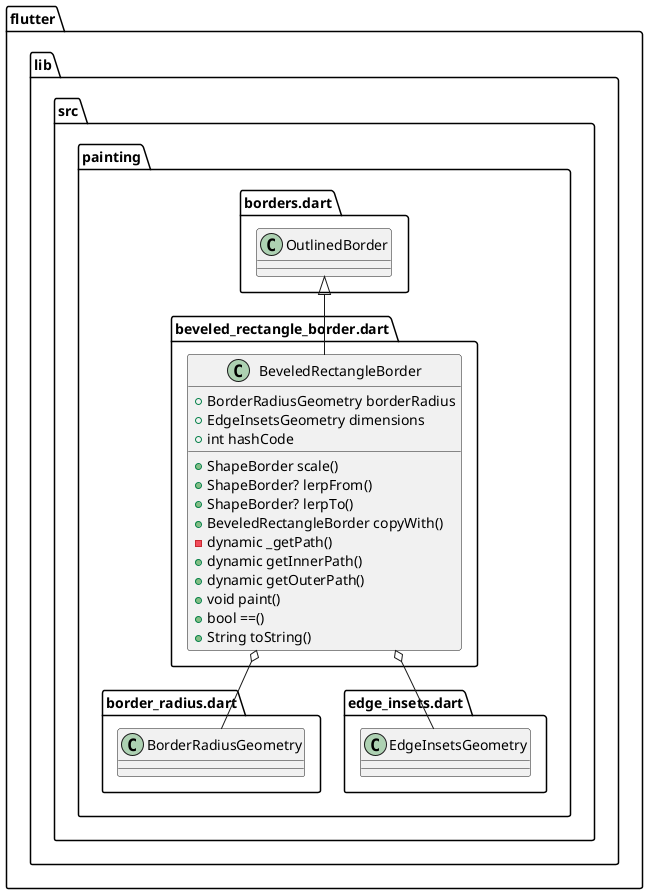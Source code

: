 @startuml
set namespaceSeparator ::

class "flutter::lib::src::painting::beveled_rectangle_border.dart::BeveledRectangleBorder" {
  +BorderRadiusGeometry borderRadius
  +EdgeInsetsGeometry dimensions
  +int hashCode
  +ShapeBorder scale()
  +ShapeBorder? lerpFrom()
  +ShapeBorder? lerpTo()
  +BeveledRectangleBorder copyWith()
  -dynamic _getPath()
  +dynamic getInnerPath()
  +dynamic getOuterPath()
  +void paint()
  +bool ==()
  +String toString()
}

"flutter::lib::src::painting::beveled_rectangle_border.dart::BeveledRectangleBorder" o-- "flutter::lib::src::painting::border_radius.dart::BorderRadiusGeometry"
"flutter::lib::src::painting::beveled_rectangle_border.dart::BeveledRectangleBorder" o-- "flutter::lib::src::painting::edge_insets.dart::EdgeInsetsGeometry"
"flutter::lib::src::painting::borders.dart::OutlinedBorder" <|-- "flutter::lib::src::painting::beveled_rectangle_border.dart::BeveledRectangleBorder"


@enduml